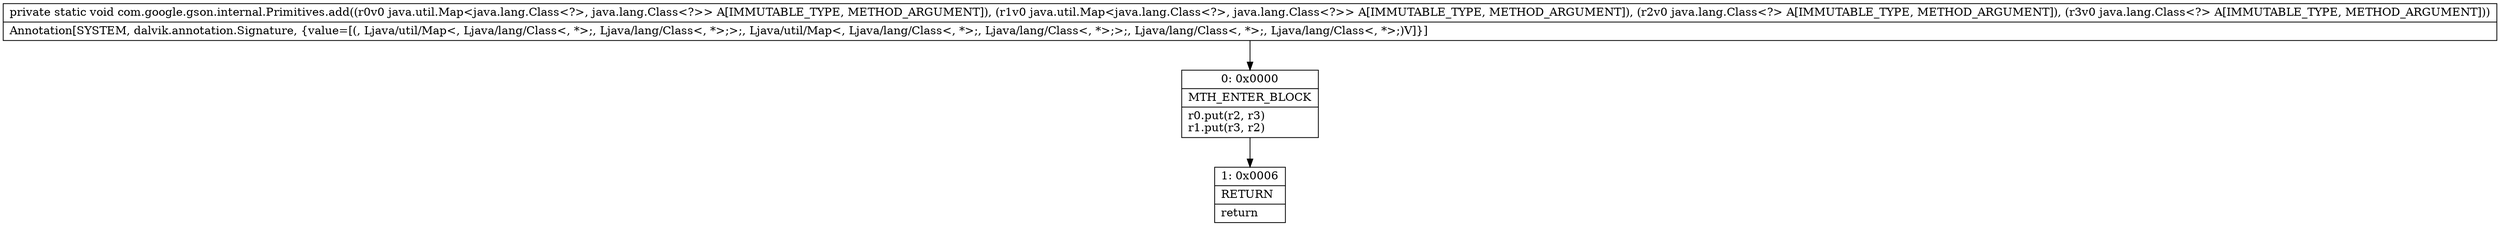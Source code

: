 digraph "CFG forcom.google.gson.internal.Primitives.add(Ljava\/util\/Map;Ljava\/util\/Map;Ljava\/lang\/Class;Ljava\/lang\/Class;)V" {
Node_0 [shape=record,label="{0\:\ 0x0000|MTH_ENTER_BLOCK\l|r0.put(r2, r3)\lr1.put(r3, r2)\l}"];
Node_1 [shape=record,label="{1\:\ 0x0006|RETURN\l|return\l}"];
MethodNode[shape=record,label="{private static void com.google.gson.internal.Primitives.add((r0v0 java.util.Map\<java.lang.Class\<?\>, java.lang.Class\<?\>\> A[IMMUTABLE_TYPE, METHOD_ARGUMENT]), (r1v0 java.util.Map\<java.lang.Class\<?\>, java.lang.Class\<?\>\> A[IMMUTABLE_TYPE, METHOD_ARGUMENT]), (r2v0 java.lang.Class\<?\> A[IMMUTABLE_TYPE, METHOD_ARGUMENT]), (r3v0 java.lang.Class\<?\> A[IMMUTABLE_TYPE, METHOD_ARGUMENT]))  | Annotation[SYSTEM, dalvik.annotation.Signature, \{value=[(, Ljava\/util\/Map\<, Ljava\/lang\/Class\<, *\>;, Ljava\/lang\/Class\<, *\>;\>;, Ljava\/util\/Map\<, Ljava\/lang\/Class\<, *\>;, Ljava\/lang\/Class\<, *\>;\>;, Ljava\/lang\/Class\<, *\>;, Ljava\/lang\/Class\<, *\>;)V]\}]\l}"];
MethodNode -> Node_0;
Node_0 -> Node_1;
}

